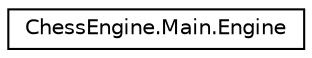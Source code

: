 digraph G
{
  edge [fontname="Helvetica",fontsize="10",labelfontname="Helvetica",labelfontsize="10"];
  node [fontname="Helvetica",fontsize="10",shape=record];
  rankdir=LR;
  Node1 [label="ChessEngine.Main.Engine",height=0.2,width=0.4,color="black", fillcolor="white", style="filled",URL="$class_chess_engine_1_1_main_1_1_engine.html"];
}
